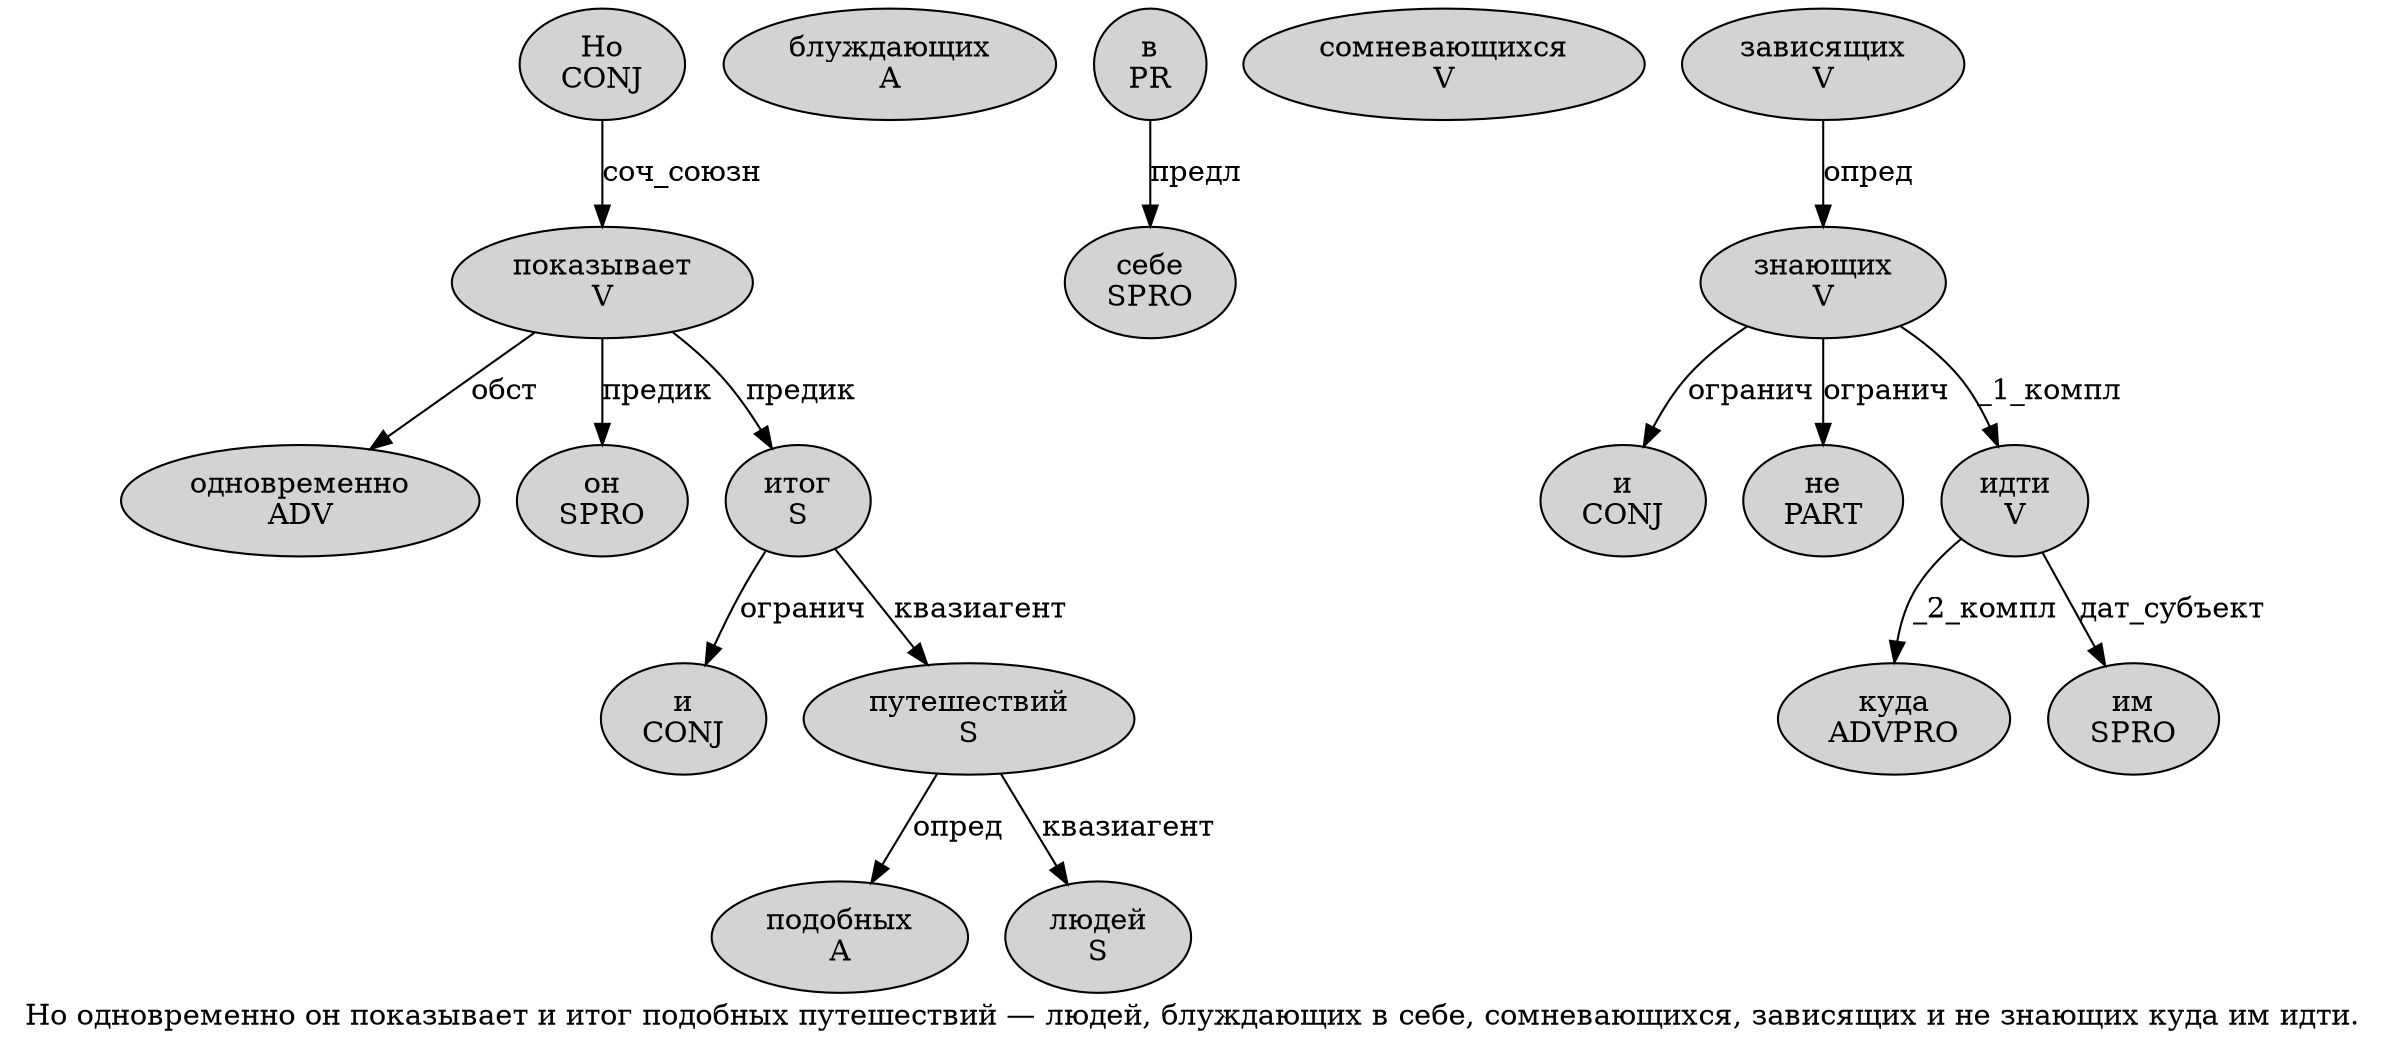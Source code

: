 digraph SENTENCE_416 {
	graph [label="Но одновременно он показывает и итог подобных путешествий — людей, блуждающих в себе, сомневающихся, зависящих и не знающих куда им идти."]
	node [style=filled]
		0 [label="Но
CONJ" color="" fillcolor=lightgray penwidth=1 shape=ellipse]
		1 [label="одновременно
ADV" color="" fillcolor=lightgray penwidth=1 shape=ellipse]
		2 [label="он
SPRO" color="" fillcolor=lightgray penwidth=1 shape=ellipse]
		3 [label="показывает
V" color="" fillcolor=lightgray penwidth=1 shape=ellipse]
		4 [label="и
CONJ" color="" fillcolor=lightgray penwidth=1 shape=ellipse]
		5 [label="итог
S" color="" fillcolor=lightgray penwidth=1 shape=ellipse]
		6 [label="подобных
A" color="" fillcolor=lightgray penwidth=1 shape=ellipse]
		7 [label="путешествий
S" color="" fillcolor=lightgray penwidth=1 shape=ellipse]
		9 [label="людей
S" color="" fillcolor=lightgray penwidth=1 shape=ellipse]
		11 [label="блуждающих
A" color="" fillcolor=lightgray penwidth=1 shape=ellipse]
		12 [label="в
PR" color="" fillcolor=lightgray penwidth=1 shape=ellipse]
		13 [label="себе
SPRO" color="" fillcolor=lightgray penwidth=1 shape=ellipse]
		15 [label="сомневающихся
V" color="" fillcolor=lightgray penwidth=1 shape=ellipse]
		17 [label="зависящих
V" color="" fillcolor=lightgray penwidth=1 shape=ellipse]
		18 [label="и
CONJ" color="" fillcolor=lightgray penwidth=1 shape=ellipse]
		19 [label="не
PART" color="" fillcolor=lightgray penwidth=1 shape=ellipse]
		20 [label="знающих
V" color="" fillcolor=lightgray penwidth=1 shape=ellipse]
		21 [label="куда
ADVPRO" color="" fillcolor=lightgray penwidth=1 shape=ellipse]
		22 [label="им
SPRO" color="" fillcolor=lightgray penwidth=1 shape=ellipse]
		23 [label="идти
V" color="" fillcolor=lightgray penwidth=1 shape=ellipse]
			5 -> 4 [label="огранич"]
			5 -> 7 [label="квазиагент"]
			23 -> 21 [label="_2_компл"]
			23 -> 22 [label="дат_субъект"]
			17 -> 20 [label="опред"]
			20 -> 18 [label="огранич"]
			20 -> 19 [label="огранич"]
			20 -> 23 [label="_1_компл"]
			7 -> 6 [label="опред"]
			7 -> 9 [label="квазиагент"]
			0 -> 3 [label="соч_союзн"]
			3 -> 1 [label="обст"]
			3 -> 2 [label="предик"]
			3 -> 5 [label="предик"]
			12 -> 13 [label="предл"]
}